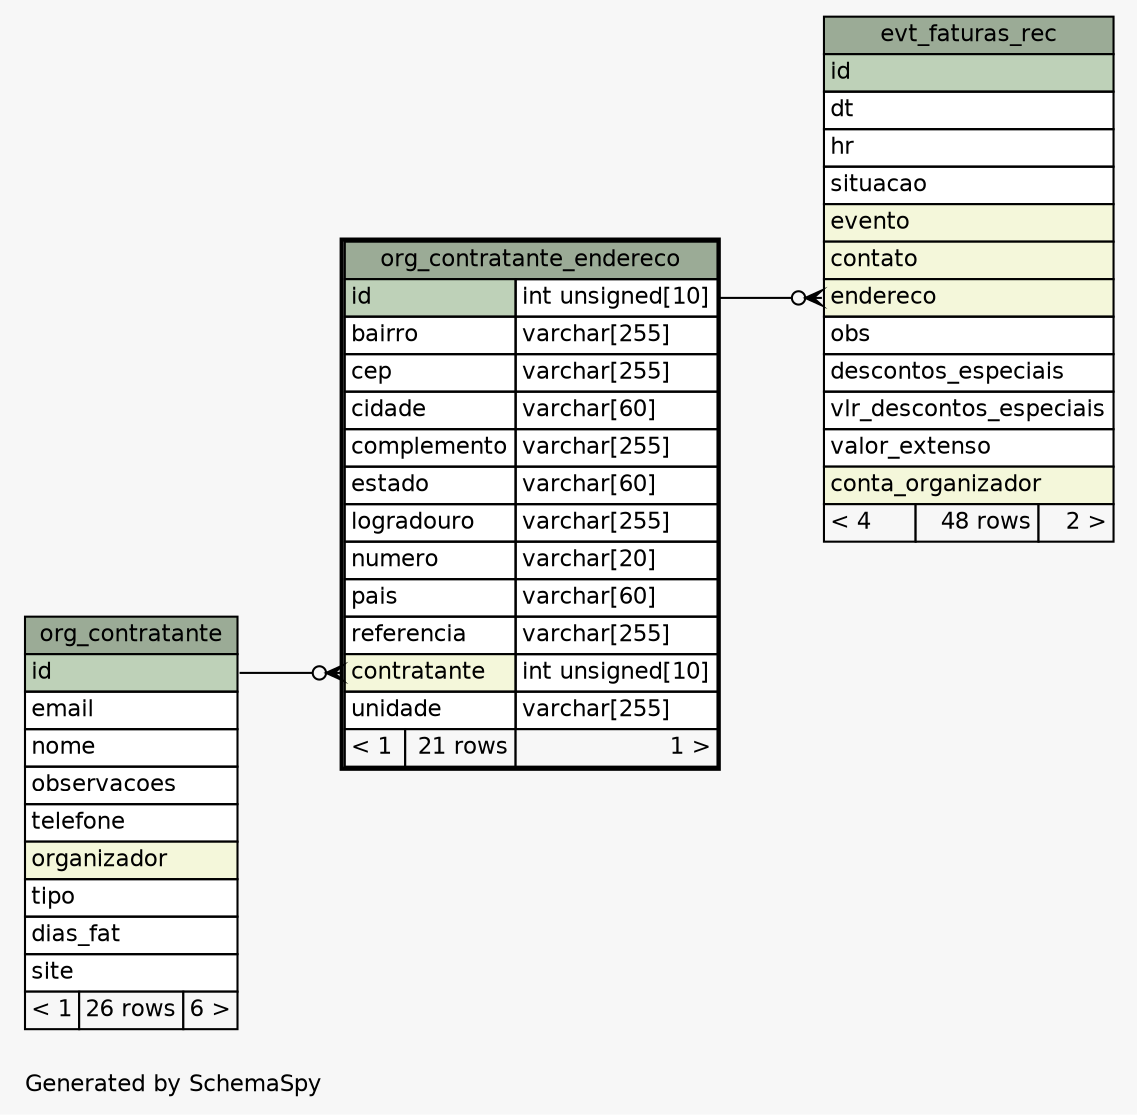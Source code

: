 // dot 2.38.0 on Windows 10 10.0
// SchemaSpy rev 590
digraph "oneDegreeRelationshipsDiagram" {
  graph [
    rankdir="RL"
    bgcolor="#f7f7f7"
    label="\nGenerated by SchemaSpy"
    labeljust="l"
    nodesep="0.18"
    ranksep="0.46"
    fontname="Helvetica"
    fontsize="11"
  ];
  node [
    fontname="Helvetica"
    fontsize="11"
    shape="plaintext"
  ];
  edge [
    arrowsize="0.8"
  ];
  "evt_faturas_rec":"endereco":w -> "org_contratante_endereco":"id.type":e [arrowhead=none dir=back arrowtail=crowodot];
  "org_contratante_endereco":"contratante":w -> "org_contratante":"id":e [arrowhead=none dir=back arrowtail=crowodot];
  "evt_faturas_rec" [
    label=<
    <TABLE BORDER="0" CELLBORDER="1" CELLSPACING="0" BGCOLOR="#ffffff">
      <TR><TD COLSPAN="3" BGCOLOR="#9bab96" ALIGN="CENTER">evt_faturas_rec</TD></TR>
      <TR><TD PORT="id" COLSPAN="3" BGCOLOR="#bed1b8" ALIGN="LEFT">id</TD></TR>
      <TR><TD PORT="dt" COLSPAN="3" ALIGN="LEFT">dt</TD></TR>
      <TR><TD PORT="hr" COLSPAN="3" ALIGN="LEFT">hr</TD></TR>
      <TR><TD PORT="situacao" COLSPAN="3" ALIGN="LEFT">situacao</TD></TR>
      <TR><TD PORT="evento" COLSPAN="3" BGCOLOR="#f4f7da" ALIGN="LEFT">evento</TD></TR>
      <TR><TD PORT="contato" COLSPAN="3" BGCOLOR="#f4f7da" ALIGN="LEFT">contato</TD></TR>
      <TR><TD PORT="endereco" COLSPAN="3" BGCOLOR="#f4f7da" ALIGN="LEFT">endereco</TD></TR>
      <TR><TD PORT="obs" COLSPAN="3" ALIGN="LEFT">obs</TD></TR>
      <TR><TD PORT="descontos_especiais" COLSPAN="3" ALIGN="LEFT">descontos_especiais</TD></TR>
      <TR><TD PORT="vlr_descontos_especiais" COLSPAN="3" ALIGN="LEFT">vlr_descontos_especiais</TD></TR>
      <TR><TD PORT="valor_extenso" COLSPAN="3" ALIGN="LEFT">valor_extenso</TD></TR>
      <TR><TD PORT="conta_organizador" COLSPAN="3" BGCOLOR="#f4f7da" ALIGN="LEFT">conta_organizador</TD></TR>
      <TR><TD ALIGN="LEFT" BGCOLOR="#f7f7f7">&lt; 4</TD><TD ALIGN="RIGHT" BGCOLOR="#f7f7f7">48 rows</TD><TD ALIGN="RIGHT" BGCOLOR="#f7f7f7">2 &gt;</TD></TR>
    </TABLE>>
    URL="evt_faturas_rec.html"
    tooltip="evt_faturas_rec"
  ];
  "org_contratante" [
    label=<
    <TABLE BORDER="0" CELLBORDER="1" CELLSPACING="0" BGCOLOR="#ffffff">
      <TR><TD COLSPAN="3" BGCOLOR="#9bab96" ALIGN="CENTER">org_contratante</TD></TR>
      <TR><TD PORT="id" COLSPAN="3" BGCOLOR="#bed1b8" ALIGN="LEFT">id</TD></TR>
      <TR><TD PORT="email" COLSPAN="3" ALIGN="LEFT">email</TD></TR>
      <TR><TD PORT="nome" COLSPAN="3" ALIGN="LEFT">nome</TD></TR>
      <TR><TD PORT="observacoes" COLSPAN="3" ALIGN="LEFT">observacoes</TD></TR>
      <TR><TD PORT="telefone" COLSPAN="3" ALIGN="LEFT">telefone</TD></TR>
      <TR><TD PORT="organizador" COLSPAN="3" BGCOLOR="#f4f7da" ALIGN="LEFT">organizador</TD></TR>
      <TR><TD PORT="tipo" COLSPAN="3" ALIGN="LEFT">tipo</TD></TR>
      <TR><TD PORT="dias_fat" COLSPAN="3" ALIGN="LEFT">dias_fat</TD></TR>
      <TR><TD PORT="site" COLSPAN="3" ALIGN="LEFT">site</TD></TR>
      <TR><TD ALIGN="LEFT" BGCOLOR="#f7f7f7">&lt; 1</TD><TD ALIGN="RIGHT" BGCOLOR="#f7f7f7">26 rows</TD><TD ALIGN="RIGHT" BGCOLOR="#f7f7f7">6 &gt;</TD></TR>
    </TABLE>>
    URL="org_contratante.html"
    tooltip="org_contratante"
  ];
  "org_contratante_endereco" [
    label=<
    <TABLE BORDER="2" CELLBORDER="1" CELLSPACING="0" BGCOLOR="#ffffff">
      <TR><TD COLSPAN="3" BGCOLOR="#9bab96" ALIGN="CENTER">org_contratante_endereco</TD></TR>
      <TR><TD PORT="id" COLSPAN="2" BGCOLOR="#bed1b8" ALIGN="LEFT">id</TD><TD PORT="id.type" ALIGN="LEFT">int unsigned[10]</TD></TR>
      <TR><TD PORT="bairro" COLSPAN="2" ALIGN="LEFT">bairro</TD><TD PORT="bairro.type" ALIGN="LEFT">varchar[255]</TD></TR>
      <TR><TD PORT="cep" COLSPAN="2" ALIGN="LEFT">cep</TD><TD PORT="cep.type" ALIGN="LEFT">varchar[255]</TD></TR>
      <TR><TD PORT="cidade" COLSPAN="2" ALIGN="LEFT">cidade</TD><TD PORT="cidade.type" ALIGN="LEFT">varchar[60]</TD></TR>
      <TR><TD PORT="complemento" COLSPAN="2" ALIGN="LEFT">complemento</TD><TD PORT="complemento.type" ALIGN="LEFT">varchar[255]</TD></TR>
      <TR><TD PORT="estado" COLSPAN="2" ALIGN="LEFT">estado</TD><TD PORT="estado.type" ALIGN="LEFT">varchar[60]</TD></TR>
      <TR><TD PORT="logradouro" COLSPAN="2" ALIGN="LEFT">logradouro</TD><TD PORT="logradouro.type" ALIGN="LEFT">varchar[255]</TD></TR>
      <TR><TD PORT="numero" COLSPAN="2" ALIGN="LEFT">numero</TD><TD PORT="numero.type" ALIGN="LEFT">varchar[20]</TD></TR>
      <TR><TD PORT="pais" COLSPAN="2" ALIGN="LEFT">pais</TD><TD PORT="pais.type" ALIGN="LEFT">varchar[60]</TD></TR>
      <TR><TD PORT="referencia" COLSPAN="2" ALIGN="LEFT">referencia</TD><TD PORT="referencia.type" ALIGN="LEFT">varchar[255]</TD></TR>
      <TR><TD PORT="contratante" COLSPAN="2" BGCOLOR="#f4f7da" ALIGN="LEFT">contratante</TD><TD PORT="contratante.type" ALIGN="LEFT">int unsigned[10]</TD></TR>
      <TR><TD PORT="unidade" COLSPAN="2" ALIGN="LEFT">unidade</TD><TD PORT="unidade.type" ALIGN="LEFT">varchar[255]</TD></TR>
      <TR><TD ALIGN="LEFT" BGCOLOR="#f7f7f7">&lt; 1</TD><TD ALIGN="RIGHT" BGCOLOR="#f7f7f7">21 rows</TD><TD ALIGN="RIGHT" BGCOLOR="#f7f7f7">1 &gt;</TD></TR>
    </TABLE>>
    URL="org_contratante_endereco.html"
    tooltip="org_contratante_endereco"
  ];
}
